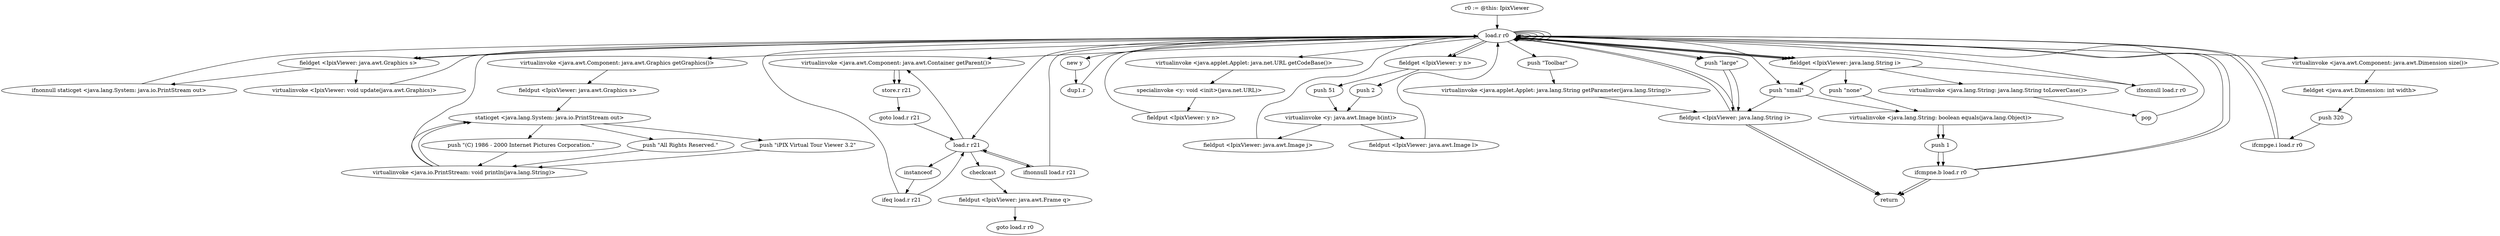 digraph "" {
    "r0 := @this: IpixViewer"
    "load.r r0"
    "r0 := @this: IpixViewer"->"load.r r0";
    "fieldget <IpixViewer: java.awt.Graphics s>"
    "load.r r0"->"fieldget <IpixViewer: java.awt.Graphics s>";
    "ifnonnull staticget <java.lang.System: java.io.PrintStream out>"
    "fieldget <IpixViewer: java.awt.Graphics s>"->"ifnonnull staticget <java.lang.System: java.io.PrintStream out>";
    "ifnonnull staticget <java.lang.System: java.io.PrintStream out>"->"load.r r0";
    "load.r r0"->"load.r r0";
    "virtualinvoke <java.awt.Component: java.awt.Graphics getGraphics()>"
    "load.r r0"->"virtualinvoke <java.awt.Component: java.awt.Graphics getGraphics()>";
    "fieldput <IpixViewer: java.awt.Graphics s>"
    "virtualinvoke <java.awt.Component: java.awt.Graphics getGraphics()>"->"fieldput <IpixViewer: java.awt.Graphics s>";
    "staticget <java.lang.System: java.io.PrintStream out>"
    "fieldput <IpixViewer: java.awt.Graphics s>"->"staticget <java.lang.System: java.io.PrintStream out>";
    "push \"iPIX Virtual Tour Viewer 3.2\""
    "staticget <java.lang.System: java.io.PrintStream out>"->"push \"iPIX Virtual Tour Viewer 3.2\"";
    "virtualinvoke <java.io.PrintStream: void println(java.lang.String)>"
    "push \"iPIX Virtual Tour Viewer 3.2\""->"virtualinvoke <java.io.PrintStream: void println(java.lang.String)>";
    "virtualinvoke <java.io.PrintStream: void println(java.lang.String)>"->"staticget <java.lang.System: java.io.PrintStream out>";
    "push \"(C) 1986 - 2000 Internet Pictures Corporation.\""
    "staticget <java.lang.System: java.io.PrintStream out>"->"push \"(C) 1986 - 2000 Internet Pictures Corporation.\"";
    "push \"(C) 1986 - 2000 Internet Pictures Corporation.\""->"virtualinvoke <java.io.PrintStream: void println(java.lang.String)>";
    "virtualinvoke <java.io.PrintStream: void println(java.lang.String)>"->"staticget <java.lang.System: java.io.PrintStream out>";
    "push \"All Rights Reserved.\""
    "staticget <java.lang.System: java.io.PrintStream out>"->"push \"All Rights Reserved.\"";
    "push \"All Rights Reserved.\""->"virtualinvoke <java.io.PrintStream: void println(java.lang.String)>";
    "virtualinvoke <java.io.PrintStream: void println(java.lang.String)>"->"load.r r0";
    "virtualinvoke <java.awt.Component: java.awt.Container getParent()>"
    "load.r r0"->"virtualinvoke <java.awt.Component: java.awt.Container getParent()>";
    "store.r r21"
    "virtualinvoke <java.awt.Component: java.awt.Container getParent()>"->"store.r r21";
    "goto load.r r21"
    "store.r r21"->"goto load.r r21";
    "load.r r21"
    "goto load.r r21"->"load.r r21";
    "ifnonnull load.r r21"
    "load.r r21"->"ifnonnull load.r r21";
    "ifnonnull load.r r21"->"load.r r0";
    "new y"
    "load.r r0"->"new y";
    "dup1.r"
    "new y"->"dup1.r";
    "dup1.r"->"load.r r0";
    "virtualinvoke <java.applet.Applet: java.net.URL getCodeBase()>"
    "load.r r0"->"virtualinvoke <java.applet.Applet: java.net.URL getCodeBase()>";
    "specialinvoke <y: void <init>(java.net.URL)>"
    "virtualinvoke <java.applet.Applet: java.net.URL getCodeBase()>"->"specialinvoke <y: void <init>(java.net.URL)>";
    "fieldput <IpixViewer: y n>"
    "specialinvoke <y: void <init>(java.net.URL)>"->"fieldput <IpixViewer: y n>";
    "fieldput <IpixViewer: y n>"->"load.r r0";
    "load.r r0"->"load.r r0";
    "fieldget <IpixViewer: y n>"
    "load.r r0"->"fieldget <IpixViewer: y n>";
    "push 51"
    "fieldget <IpixViewer: y n>"->"push 51";
    "virtualinvoke <y: java.awt.Image b(int)>"
    "push 51"->"virtualinvoke <y: java.awt.Image b(int)>";
    "fieldput <IpixViewer: java.awt.Image j>"
    "virtualinvoke <y: java.awt.Image b(int)>"->"fieldput <IpixViewer: java.awt.Image j>";
    "fieldput <IpixViewer: java.awt.Image j>"->"load.r r0";
    "load.r r0"->"load.r r0";
    "load.r r0"->"fieldget <IpixViewer: java.awt.Graphics s>";
    "virtualinvoke <IpixViewer: void update(java.awt.Graphics)>"
    "fieldget <IpixViewer: java.awt.Graphics s>"->"virtualinvoke <IpixViewer: void update(java.awt.Graphics)>";
    "virtualinvoke <IpixViewer: void update(java.awt.Graphics)>"->"load.r r0";
    "load.r r0"->"load.r r0";
    "load.r r0"->"fieldget <IpixViewer: y n>";
    "push 2"
    "fieldget <IpixViewer: y n>"->"push 2";
    "push 2"->"virtualinvoke <y: java.awt.Image b(int)>";
    "fieldput <IpixViewer: java.awt.Image l>"
    "virtualinvoke <y: java.awt.Image b(int)>"->"fieldput <IpixViewer: java.awt.Image l>";
    "fieldput <IpixViewer: java.awt.Image l>"->"load.r r0";
    "load.r r0"->"load.r r0";
    "push \"Toolbar\""
    "load.r r0"->"push \"Toolbar\"";
    "virtualinvoke <java.applet.Applet: java.lang.String getParameter(java.lang.String)>"
    "push \"Toolbar\""->"virtualinvoke <java.applet.Applet: java.lang.String getParameter(java.lang.String)>";
    "fieldput <IpixViewer: java.lang.String i>"
    "virtualinvoke <java.applet.Applet: java.lang.String getParameter(java.lang.String)>"->"fieldput <IpixViewer: java.lang.String i>";
    "fieldput <IpixViewer: java.lang.String i>"->"load.r r0";
    "fieldget <IpixViewer: java.lang.String i>"
    "load.r r0"->"fieldget <IpixViewer: java.lang.String i>";
    "ifnonnull load.r r0"
    "fieldget <IpixViewer: java.lang.String i>"->"ifnonnull load.r r0";
    "ifnonnull load.r r0"->"load.r r0";
    "push \"large\""
    "load.r r0"->"push \"large\"";
    "push \"large\""->"fieldput <IpixViewer: java.lang.String i>";
    "fieldput <IpixViewer: java.lang.String i>"->"load.r r0";
    "load.r r0"->"fieldget <IpixViewer: java.lang.String i>";
    "virtualinvoke <java.lang.String: java.lang.String toLowerCase()>"
    "fieldget <IpixViewer: java.lang.String i>"->"virtualinvoke <java.lang.String: java.lang.String toLowerCase()>";
    "pop"
    "virtualinvoke <java.lang.String: java.lang.String toLowerCase()>"->"pop";
    "pop"->"load.r r0";
    "load.r r0"->"fieldget <IpixViewer: java.lang.String i>";
    "push \"none\""
    "fieldget <IpixViewer: java.lang.String i>"->"push \"none\"";
    "virtualinvoke <java.lang.String: boolean equals(java.lang.Object)>"
    "push \"none\""->"virtualinvoke <java.lang.String: boolean equals(java.lang.Object)>";
    "push 1"
    "virtualinvoke <java.lang.String: boolean equals(java.lang.Object)>"->"push 1";
    "ifcmpne.b load.r r0"
    "push 1"->"ifcmpne.b load.r r0";
    "return"
    "ifcmpne.b load.r r0"->"return";
    "ifcmpne.b load.r r0"->"load.r r0";
    "load.r r0"->"fieldget <IpixViewer: java.lang.String i>";
    "push \"small\""
    "fieldget <IpixViewer: java.lang.String i>"->"push \"small\"";
    "push \"small\""->"virtualinvoke <java.lang.String: boolean equals(java.lang.Object)>";
    "virtualinvoke <java.lang.String: boolean equals(java.lang.Object)>"->"push 1";
    "push 1"->"ifcmpne.b load.r r0";
    "ifcmpne.b load.r r0"->"return";
    "ifcmpne.b load.r r0"->"load.r r0";
    "virtualinvoke <java.awt.Component: java.awt.Dimension size()>"
    "load.r r0"->"virtualinvoke <java.awt.Component: java.awt.Dimension size()>";
    "fieldget <java.awt.Dimension: int width>"
    "virtualinvoke <java.awt.Component: java.awt.Dimension size()>"->"fieldget <java.awt.Dimension: int width>";
    "push 320"
    "fieldget <java.awt.Dimension: int width>"->"push 320";
    "ifcmpge.i load.r r0"
    "push 320"->"ifcmpge.i load.r r0";
    "ifcmpge.i load.r r0"->"load.r r0";
    "load.r r0"->"push \"small\"";
    "push \"small\""->"fieldput <IpixViewer: java.lang.String i>";
    "fieldput <IpixViewer: java.lang.String i>"->"return";
    "ifcmpge.i load.r r0"->"load.r r0";
    "load.r r0"->"push \"large\"";
    "push \"large\""->"fieldput <IpixViewer: java.lang.String i>";
    "fieldput <IpixViewer: java.lang.String i>"->"return";
    "ifnonnull load.r r21"->"load.r r21";
    "instanceof"
    "load.r r21"->"instanceof";
    "ifeq load.r r21"
    "instanceof"->"ifeq load.r r21";
    "ifeq load.r r21"->"load.r r0";
    "load.r r0"->"load.r r21";
    "checkcast"
    "load.r r21"->"checkcast";
    "fieldput <IpixViewer: java.awt.Frame q>"
    "checkcast"->"fieldput <IpixViewer: java.awt.Frame q>";
    "goto load.r r0"
    "fieldput <IpixViewer: java.awt.Frame q>"->"goto load.r r0";
    "ifeq load.r r21"->"load.r r21";
    "load.r r21"->"virtualinvoke <java.awt.Component: java.awt.Container getParent()>";
    "virtualinvoke <java.awt.Component: java.awt.Container getParent()>"->"store.r r21";
}
